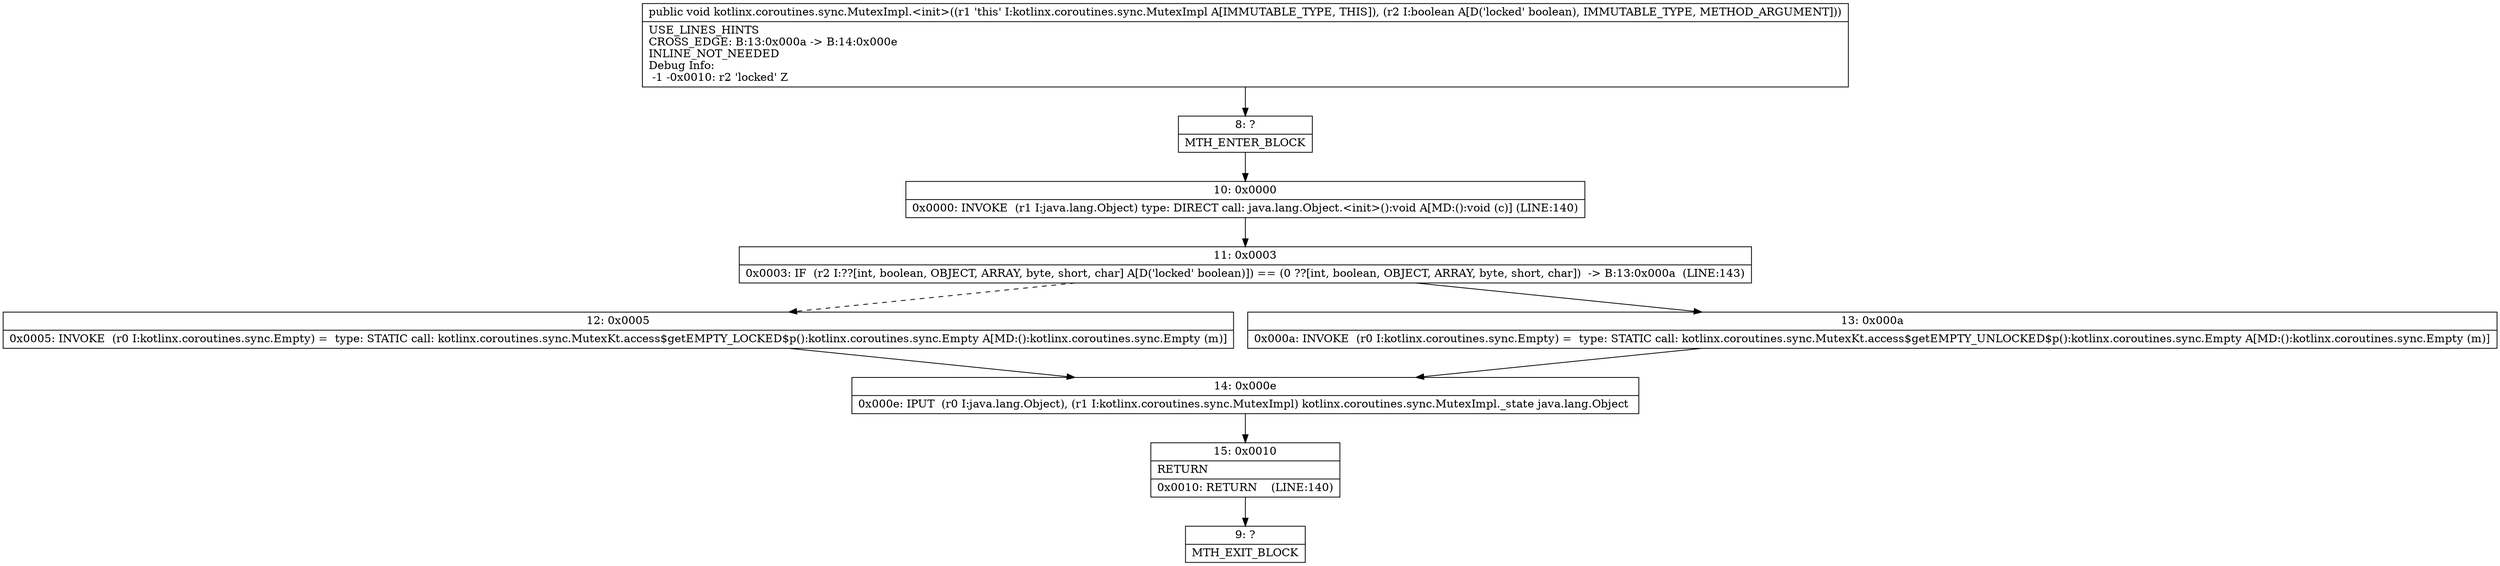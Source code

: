 digraph "CFG forkotlinx.coroutines.sync.MutexImpl.\<init\>(Z)V" {
Node_8 [shape=record,label="{8\:\ ?|MTH_ENTER_BLOCK\l}"];
Node_10 [shape=record,label="{10\:\ 0x0000|0x0000: INVOKE  (r1 I:java.lang.Object) type: DIRECT call: java.lang.Object.\<init\>():void A[MD:():void (c)] (LINE:140)\l}"];
Node_11 [shape=record,label="{11\:\ 0x0003|0x0003: IF  (r2 I:??[int, boolean, OBJECT, ARRAY, byte, short, char] A[D('locked' boolean)]) == (0 ??[int, boolean, OBJECT, ARRAY, byte, short, char])  \-\> B:13:0x000a  (LINE:143)\l}"];
Node_12 [shape=record,label="{12\:\ 0x0005|0x0005: INVOKE  (r0 I:kotlinx.coroutines.sync.Empty) =  type: STATIC call: kotlinx.coroutines.sync.MutexKt.access$getEMPTY_LOCKED$p():kotlinx.coroutines.sync.Empty A[MD:():kotlinx.coroutines.sync.Empty (m)]\l}"];
Node_14 [shape=record,label="{14\:\ 0x000e|0x000e: IPUT  (r0 I:java.lang.Object), (r1 I:kotlinx.coroutines.sync.MutexImpl) kotlinx.coroutines.sync.MutexImpl._state java.lang.Object \l}"];
Node_15 [shape=record,label="{15\:\ 0x0010|RETURN\l|0x0010: RETURN    (LINE:140)\l}"];
Node_9 [shape=record,label="{9\:\ ?|MTH_EXIT_BLOCK\l}"];
Node_13 [shape=record,label="{13\:\ 0x000a|0x000a: INVOKE  (r0 I:kotlinx.coroutines.sync.Empty) =  type: STATIC call: kotlinx.coroutines.sync.MutexKt.access$getEMPTY_UNLOCKED$p():kotlinx.coroutines.sync.Empty A[MD:():kotlinx.coroutines.sync.Empty (m)]\l}"];
MethodNode[shape=record,label="{public void kotlinx.coroutines.sync.MutexImpl.\<init\>((r1 'this' I:kotlinx.coroutines.sync.MutexImpl A[IMMUTABLE_TYPE, THIS]), (r2 I:boolean A[D('locked' boolean), IMMUTABLE_TYPE, METHOD_ARGUMENT]))  | USE_LINES_HINTS\lCROSS_EDGE: B:13:0x000a \-\> B:14:0x000e\lINLINE_NOT_NEEDED\lDebug Info:\l  \-1 \-0x0010: r2 'locked' Z\l}"];
MethodNode -> Node_8;Node_8 -> Node_10;
Node_10 -> Node_11;
Node_11 -> Node_12[style=dashed];
Node_11 -> Node_13;
Node_12 -> Node_14;
Node_14 -> Node_15;
Node_15 -> Node_9;
Node_13 -> Node_14;
}

